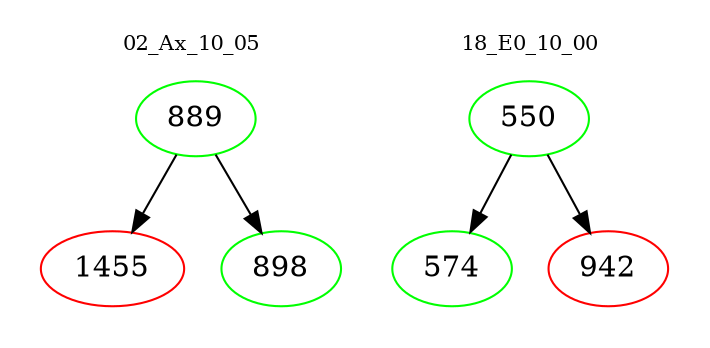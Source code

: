 digraph{
subgraph cluster_0 {
color = white
label = "02_Ax_10_05";
fontsize=10;
T0_889 [label="889", color="green"]
T0_889 -> T0_1455 [color="black"]
T0_1455 [label="1455", color="red"]
T0_889 -> T0_898 [color="black"]
T0_898 [label="898", color="green"]
}
subgraph cluster_1 {
color = white
label = "18_E0_10_00";
fontsize=10;
T1_550 [label="550", color="green"]
T1_550 -> T1_574 [color="black"]
T1_574 [label="574", color="green"]
T1_550 -> T1_942 [color="black"]
T1_942 [label="942", color="red"]
}
}
